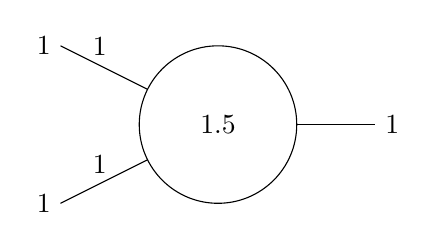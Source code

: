 % !TEX root = ../main.tex
\begin{tikzpicture}

\tikzstyle{box} = [rectangle, draw, fill=white]

\coordinate (a) at (0, 0);
\coordinate (b) at (-2, 1);
\coordinate (c) at (-2, -1);
\coordinate (d) at (2, 0);

\draw (b) -- node[near start, above] {$1$} (a);
\node[left] at (b) {$1$};

\draw (c) -- node[near start, above] {$1$} (a);
\node[left] at (c) {$1$};

\draw (a) -- (d);
\node[right] at (d) {$1$};

\filldraw[fill=white] (a) circle (1) node{$1.5$};

\end{tikzpicture}
